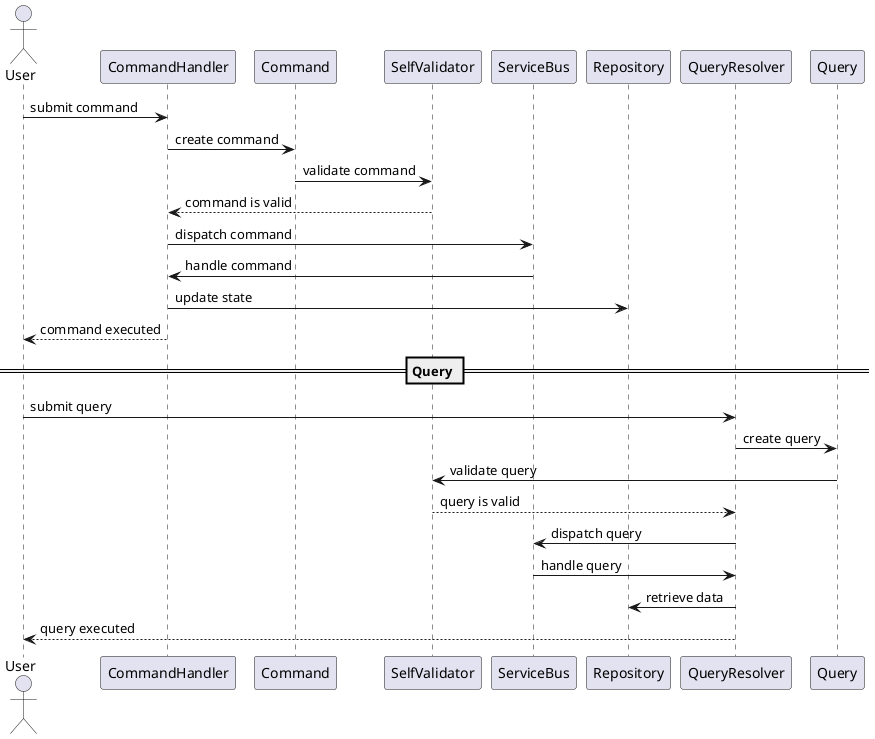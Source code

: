 @startuml cqrs-sequence-diagram

    actor User

    User -> CommandHandler: submit command
    CommandHandler -> Command: create command
    Command -> SelfValidator: validate command
    SelfValidator --> CommandHandler: command is valid
    CommandHandler -> ServiceBus: dispatch command
    ServiceBus -> CommandHandler: handle command
    CommandHandler -> Repository: update state
    CommandHandler --> User: command executed
    == Query ==
    User -> QueryResolver: submit query
    QueryResolver -> Query: create query
    Query -> SelfValidator: validate query
    SelfValidator --> QueryResolver: query is valid
    QueryResolver -> ServiceBus: dispatch query
    ServiceBus -> QueryResolver: handle query
    QueryResolver -> Repository: retrieve data
    QueryResolver --> User: query executed

@enduml